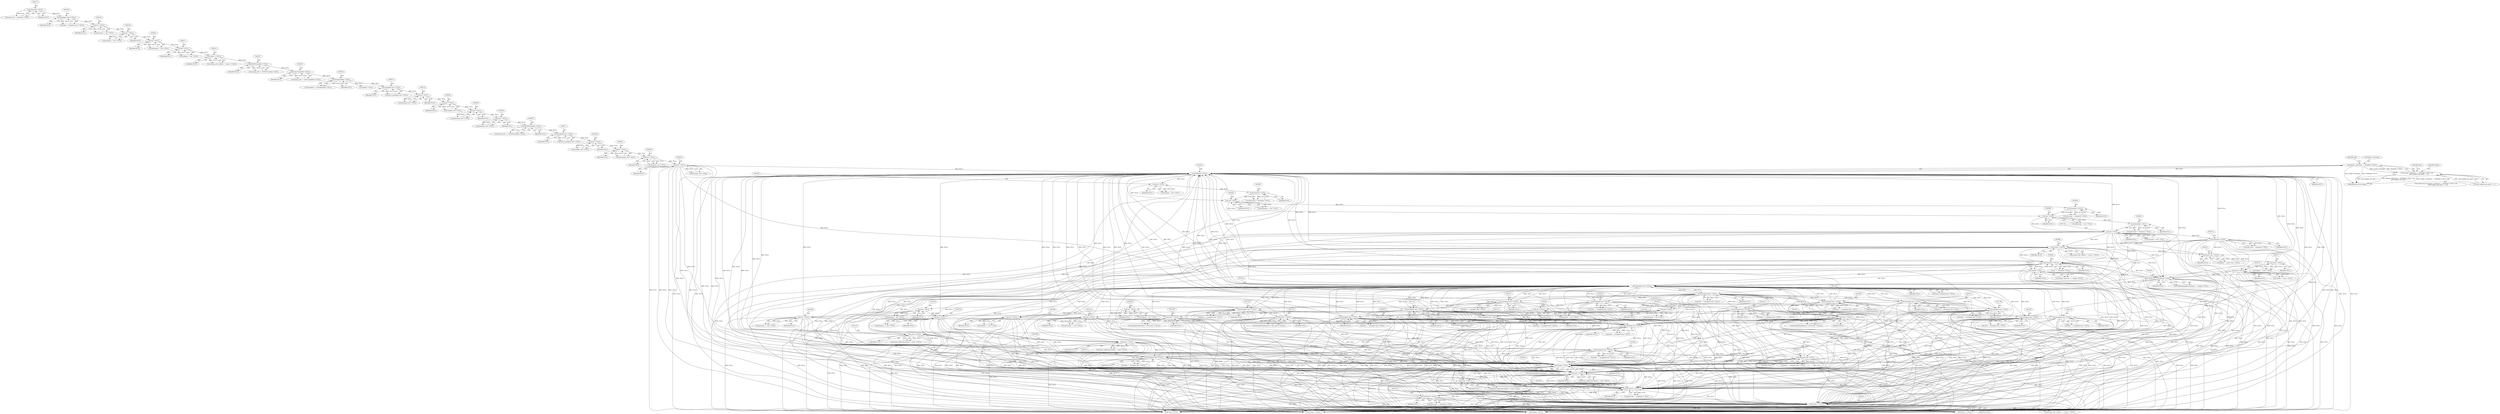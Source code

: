 digraph "0_ImageMagick_6b6bff054d569a77973f2140c0e86366e6168a6c_0@pointer" {
"1003496" [label="(Call,image->colormap == (PixelInfo *) NULL)"];
"1003500" [label="(Call,(PixelInfo *) NULL)"];
"1002329" [label="(Call,(unsigned char *) NULL)"];
"1001203" [label="(Call,(unsigned char *) NULL)"];
"1001102" [label="(Call,(unsigned char *) NULL)"];
"1003753" [label="(Call,(Quantum *) NULL)"];
"1003727" [label="(Call,(int *) NULL)"];
"1003690" [label="(Call,(Quantum *) NULL)"];
"1003664" [label="(Call,(int *) NULL)"];
"1003627" [label="(Call,(Quantum *) NULL)"];
"1003601" [label="(Call,(int *) NULL)"];
"1003538" [label="(Call,(int *) NULL)"];
"1003564" [label="(Call,(Quantum *) NULL)"];
"1001818" [label="(Call,(unsigned char *) NULL)"];
"1001778" [label="(Call,(unsigned char *) NULL)"];
"1002480" [label="(Call,(unsigned char *) NULL)"];
"1002398" [label="(Call,(char *) NULL)"];
"1002369" [label="(Call,(char *) NULL)"];
"1002354" [label="(Call,(unsigned char *) NULL)"];
"1002238" [label="(Call,(int *) NULL)"];
"1002215" [label="(Call,(int *) NULL)"];
"1002196" [label="(Call,(unsigned char *) NULL)"];
"1001946" [label="(Call,(unsigned char *) NULL)"];
"1001809" [label="(Call,(char **) NULL)"];
"1001798" [label="(Call,(unsigned char *) NULL)"];
"1001883" [label="(Call,(int *) NULL)"];
"1001860" [label="(Call,(int *) NULL)"];
"1001839" [label="(Call,(unsigned char *) NULL)"];
"1002113" [label="(Call,(int *) NULL)"];
"1002090" [label="(Call,(int *) NULL)"];
"1002071" [label="(Call,(unsigned char *) NULL)"];
"1001573" [label="(Call,(unsigned char *) NULL)"];
"1001510" [label="(Call,(unsigned char *) NULL)"];
"1001829" [label="(Call,(char **) NULL)"];
"1001769" [label="(Call,(char **) NULL)"];
"1001758" [label="(Call,(unsigned char *) NULL)"];
"1001341" [label="(Call,(unsigned char *) NULL)"];
"1001988" [label="(Call,(int *) NULL)"];
"1001965" [label="(Call,(int *) NULL)"];
"1001789" [label="(Call,(char **) NULL)"];
"1004120" [label="(Call,(Image *) NULL)"];
"1004031" [label="(Call,(Quantum *) NULL)"];
"1003881" [label="(Call,(ssize_t *) NULL)"];
"1004409" [label="(Call,(Image *) NULL)"];
"1004366" [label="(Call,(Image *) NULL)"];
"1004221" [label="(Call,(char *) NULL)"];
"1004174" [label="(Call,(char *) NULL)"];
"1004151" [label="(Call,(const char *) NULL)"];
"1001275" [label="(Call,(unsigned char *) NULL)"];
"1002572" [label="(Call,(unsigned char *) NULL)"];
"1001061" [label="(Call,(char *) NULL)"];
"1001011" [label="(Call,(char *) NULL)"];
"1003217" [label="(Call,(Quantum *) NULL)"];
"1003184" [label="(Call,(Quantum *) NULL)"];
"1003366" [label="(Call,(ssize_t *) NULL)"];
"1000550" [label="(Call,(int *) NULL)"];
"1000545" [label="(Call,(int *) NULL)"];
"1000540" [label="(Call,(int *) NULL)"];
"1000535" [label="(Call,(int *) NULL)"];
"1000516" [label="(Call,(unsigned char *) NULL)"];
"1000406" [label="(Call,(DCMStreamInfo *) NULL)"];
"1000392" [label="(Call,(int *) NULL)"];
"1000387" [label="(Call,(int *) NULL)"];
"1000382" [label="(Call,(int *) NULL)"];
"1000377" [label="(Call,(int *) NULL)"];
"1000372" [label="(Call,(unsigned char *) NULL)"];
"1000318" [label="(Call,(ExceptionInfo *) NULL)"];
"1000291" [label="(Call,(const ImageInfo *) NULL)"];
"1000246" [label="(Call,(DCMStreamInfo *) NULL)"];
"1000230" [label="(Call,(ssize_t *) NULL)"];
"1000216" [label="(Call,(int *) NULL)"];
"1000204" [label="(Call,(int *) NULL)"];
"1000192" [label="(Call,(int *) NULL)"];
"1000180" [label="(Call,(int *) NULL)"];
"1000168" [label="(Call,(unsigned char *) NULL)"];
"1000152" [label="(Call,(Quantum *) NULL)"];
"1003495" [label="(Call,(image->colormap == (PixelInfo *) NULL) &&\n          (info.samples_per_pixel == 1))"];
"1002073" [label="(Identifier,NULL)"];
"1001839" [label="(Call,(unsigned char *) NULL)"];
"1001811" [label="(Identifier,NULL)"];
"1000148" [label="(Call,info.scale != (Quantum *) NULL)"];
"1003603" [label="(Identifier,NULL)"];
"1003566" [label="(Identifier,NULL)"];
"1000316" [label="(Call,exception != (ExceptionInfo *) NULL)"];
"1003219" [label="(Identifier,NULL)"];
"1001510" [label="(Call,(unsigned char *) NULL)"];
"1000387" [label="(Call,(int *) NULL)"];
"1003692" [label="(Identifier,NULL)"];
"1003877" [label="(Call,stream_info->offsets != (ssize_t *) NULL)"];
"1001780" [label="(Identifier,NULL)"];
"1001825" [label="(Call,StringToDouble((char *) data,(char **) NULL))"];
"1001339" [label="(Call,data != (unsigned char *) NULL)"];
"1000320" [label="(Identifier,NULL)"];
"1002217" [label="(Identifier,NULL)"];
"1000542" [label="(Identifier,NULL)"];
"1000293" [label="(Identifier,NULL)"];
"1000218" [label="(Identifier,NULL)"];
"1003536" [label="(Call,redmap != (int *) NULL)"];
"1003686" [label="(Call,info.scale != (Quantum *) NULL)"];
"1000543" [label="(Call,bluemap=(int *) NULL)"];
"1001205" [label="(Identifier,NULL)"];
"1000152" [label="(Call,(Quantum *) NULL)"];
"1001831" [label="(Identifier,NULL)"];
"1002371" [label="(Identifier,NULL)"];
"1001343" [label="(Identifier,NULL)"];
"1000377" [label="(Call,(int *) NULL)"];
"1002572" [label="(Call,(unsigned char *) NULL)"];
"1000535" [label="(Call,(int *) NULL)"];
"1003538" [label="(Call,(int *) NULL)"];
"1000404" [label="(Call,stream_info == (DCMStreamInfo *) NULL)"];
"1000374" [label="(Identifier,NULL)"];
"1002613" [label="(Call,(Image *) NULL)"];
"1002088" [label="(Call,greenmap != (int *) NULL)"];
"1000204" [label="(Call,(int *) NULL)"];
"1002400" [label="(Identifier,NULL)"];
"1003186" [label="(Identifier,NULL)"];
"1004031" [label="(Call,(Quantum *) NULL)"];
"1004029" [label="(Call,q == (Quantum *) NULL)"];
"1000248" [label="(Identifier,NULL)"];
"1004223" [label="(Identifier,NULL)"];
"1000392" [label="(Call,(int *) NULL)"];
"1003184" [label="(Call,(Quantum *) NULL)"];
"1000384" [label="(Identifier,NULL)"];
"1000291" [label="(Call,(const ImageInfo *) NULL)"];
"1000385" [label="(Call,greenmap=(int *) NULL)"];
"1001785" [label="(Call,StringToDouble((char *) data,(char **) NULL))"];
"1002111" [label="(Call,greenmap == (int *) NULL)"];
"1000375" [label="(Call,graymap=(int *) NULL)"];
"1003666" [label="(Identifier,NULL)"];
"1000547" [label="(Identifier,NULL)"];
"1003753" [label="(Call,(Quantum *) NULL)"];
"1001275" [label="(Call,(unsigned char *) NULL)"];
"1004122" [label="(Identifier,NULL)"];
"1002570" [label="(Call,data != (unsigned char *) NULL)"];
"1000154" [label="(Identifier,NULL)"];
"1002369" [label="(Call,(char *) NULL)"];
"1001883" [label="(Call,(int *) NULL)"];
"1002329" [label="(Call,(unsigned char *) NULL)"];
"1001791" [label="(Identifier,NULL)"];
"1003883" [label="(Identifier,NULL)"];
"1000190" [label="(Call,bluemap != (int *) NULL)"];
"1003512" [label="(Identifier,one)"];
"1004172" [label="(Call,option != (char *) NULL)"];
"1002839" [label="(Call,(void *) NULL)"];
"1000550" [label="(Call,(int *) NULL)"];
"1000548" [label="(Call,graymap=(int *) NULL)"];
"1003599" [label="(Call,greenmap != (int *) NULL)"];
"1001881" [label="(Call,graymap == (int *) NULL)"];
"1003812" [label="(Identifier,image)"];
"1003497" [label="(Call,image->colormap)"];
"1001965" [label="(Call,(int *) NULL)"];
"1000182" [label="(Identifier,NULL)"];
"1003662" [label="(Call,bluemap != (int *) NULL)"];
"1000390" [label="(Call,bluemap=(int *) NULL)"];
"1003503" [label="(Call,info.samples_per_pixel == 1)"];
"1001571" [label="(Call,data == (unsigned char *) NULL)"];
"1003496" [label="(Call,image->colormap == (PixelInfo *) NULL)"];
"1003601" [label="(Call,(int *) NULL)"];
"1001862" [label="(Identifier,NULL)"];
"1004174" [label="(Call,(char *) NULL)"];
"1002196" [label="(Call,(unsigned char *) NULL)"];
"1002071" [label="(Call,(unsigned char *) NULL)"];
"1002194" [label="(Call,data == (unsigned char *) NULL)"];
"1004120" [label="(Call,(Image *) NULL)"];
"1001789" [label="(Call,(char **) NULL)"];
"1001756" [label="(Call,data != (unsigned char *) NULL)"];
"1001104" [label="(Identifier,NULL)"];
"1002236" [label="(Call,bluemap == (int *) NULL)"];
"1003690" [label="(Call,(Quantum *) NULL)"];
"1003180" [label="(Call,info.scale != (Quantum *) NULL)"];
"1002747" [label="(Call,(ssize_t *) NULL)"];
"1001798" [label="(Call,(unsigned char *) NULL)"];
"1000382" [label="(Call,(int *) NULL)"];
"1000232" [label="(Identifier,NULL)"];
"1001203" [label="(Call,(unsigned char *) NULL)"];
"1003213" [label="(Call,info.scale == (Quantum *) NULL)"];
"1002392" [label="(Call,dicom_info[i].description != (char *) NULL)"];
"1000370" [label="(Call,data=(unsigned char *) NULL)"];
"1003727" [label="(Call,(int *) NULL)"];
"1002327" [label="(Call,data != (unsigned char *) NULL)"];
"1001575" [label="(Identifier,NULL)"];
"1000194" [label="(Identifier,NULL)"];
"1001805" [label="(Call,StringToDouble((char *) data,\n                  (char **) NULL))"];
"1001776" [label="(Call,data != (unsigned char *) NULL)"];
"1001760" [label="(Identifier,NULL)"];
"1001769" [label="(Call,(char **) NULL)"];
"1004411" [label="(Identifier,NULL)"];
"1001988" [label="(Call,(int *) NULL)"];
"1001055" [label="(Call,dicom_info[i].description != (char *) NULL)"];
"1001341" [label="(Call,(unsigned char *) NULL)"];
"1001809" [label="(Call,(char **) NULL)"];
"1003217" [label="(Call,(Quantum *) NULL)"];
"1001860" [label="(Call,(int *) NULL)"];
"1001512" [label="(Identifier,NULL)"];
"1000379" [label="(Identifier,NULL)"];
"1000168" [label="(Call,(unsigned char *) NULL)"];
"1000372" [label="(Call,(unsigned char *) NULL)"];
"1003629" [label="(Identifier,NULL)"];
"1003495" [label="(Call,(image->colormap == (PixelInfo *) NULL) &&\n          (info.samples_per_pixel == 1))"];
"1002398" [label="(Call,(char *) NULL)"];
"1002478" [label="(Call,data == (unsigned char *) NULL)"];
"1001858" [label="(Call,graymap != (int *) NULL)"];
"1000552" [label="(Identifier,NULL)"];
"1001829" [label="(Call,(char **) NULL)"];
"1004176" [label="(Identifier,NULL)"];
"1000533" [label="(Call,redmap=(int *) NULL)"];
"1002363" [label="(Call,dicom_info[i].description != (char *) NULL)"];
"1004219" [label="(Call,option != (char *) NULL)"];
"1001820" [label="(Identifier,NULL)"];
"1002090" [label="(Call,(int *) NULL)"];
"1002113" [label="(Call,(int *) NULL)"];
"1003729" [label="(Identifier,NULL)"];
"1001885" [label="(Identifier,NULL)"];
"1001765" [label="(Call,StringToDouble((char *) data,(char **) NULL))"];
"1003505" [label="(Identifier,info)"];
"1001102" [label="(Call,(unsigned char *) NULL)"];
"1004153" [label="(Identifier,NULL)"];
"1001990" [label="(Identifier,NULL)"];
"1001013" [label="(Identifier,NULL)"];
"1000518" [label="(Identifier,NULL)"];
"1000226" [label="(Call,stream_info->offsets != (ssize_t *) NULL)"];
"1000389" [label="(Identifier,NULL)"];
"1000206" [label="(Identifier,NULL)"];
"1000192" [label="(Call,(int *) NULL)"];
"1000408" [label="(Identifier,NULL)"];
"1001796" [label="(Call,data != (unsigned char *) NULL)"];
"1001967" [label="(Identifier,NULL)"];
"1001063" [label="(Identifier,NULL)"];
"1004149" [label="(Call,option != (const char *) NULL)"];
"1001944" [label="(Call,data == (unsigned char *) NULL)"];
"1001758" [label="(Call,(unsigned char *) NULL)"];
"1001277" [label="(Identifier,NULL)"];
"1000244" [label="(Call,stream_info != (DCMStreamInfo *) NULL)"];
"1000180" [label="(Call,(int *) NULL)"];
"1003502" [label="(Identifier,NULL)"];
"1003564" [label="(Call,(Quantum *) NULL)"];
"1001011" [label="(Call,(char *) NULL)"];
"1004539" [label="(MethodReturn,static Image *)"];
"1001201" [label="(Call,data == (unsigned char *) NULL)"];
"1004440" [label="(Call,(ssize_t *) NULL)"];
"1004151" [label="(Call,(const char *) NULL)"];
"1001816" [label="(Call,data != (unsigned char *) NULL)"];
"1001818" [label="(Call,(unsigned char *) NULL)"];
"1003368" [label="(Identifier,NULL)"];
"1002238" [label="(Call,(int *) NULL)"];
"1000230" [label="(Call,(ssize_t *) NULL)"];
"1004409" [label="(Call,(Image *) NULL)"];
"1001986" [label="(Call,redmap == (int *) NULL)"];
"1000349" [label="(Call,(Image *) NULL)"];
"1000214" [label="(Call,redmap != (int *) NULL)"];
"1001508" [label="(Call,data == (unsigned char *) NULL)"];
"1003366" [label="(Call,(ssize_t *) NULL)"];
"1004406" [label="(Call,GetNextImageInList(image) == (Image *) NULL)"];
"1001946" [label="(Call,(unsigned char *) NULL)"];
"1001778" [label="(Call,(unsigned char *) NULL)"];
"1003725" [label="(Call,graymap != (int *) NULL)"];
"1003500" [label="(Call,(PixelInfo *) NULL)"];
"1001005" [label="(Call,dicom_info[i].description != (char *) NULL)"];
"1000246" [label="(Call,(DCMStreamInfo *) NULL)"];
"1003494" [label="(ControlStructure,if ((image->colormap == (PixelInfo *) NULL) &&\n          (info.samples_per_pixel == 1)))"];
"1002115" [label="(Identifier,NULL)"];
"1002354" [label="(Call,(unsigned char *) NULL)"];
"1001100" [label="(Call,data=(unsigned char *) NULL)"];
"1000380" [label="(Call,redmap=(int *) NULL)"];
"1000516" [label="(Call,(unsigned char *) NULL)"];
"1000318" [label="(Call,(ExceptionInfo *) NULL)"];
"1002331" [label="(Identifier,NULL)"];
"1003362" [label="(Call,stream_info->offsets == (ssize_t *) NULL)"];
"1000170" [label="(Identifier,NULL)"];
"1000216" [label="(Call,(int *) NULL)"];
"1003664" [label="(Call,(int *) NULL)"];
"1000394" [label="(Identifier,NULL)"];
"1002069" [label="(Call,data == (unsigned char *) NULL)"];
"1004368" [label="(Identifier,NULL)"];
"1001837" [label="(Call,data == (unsigned char *) NULL)"];
"1001948" [label="(Identifier,NULL)"];
"1000538" [label="(Call,greenmap=(int *) NULL)"];
"1001841" [label="(Identifier,NULL)"];
"1002356" [label="(Identifier,NULL)"];
"1000166" [label="(Call,data != (unsigned char *) NULL)"];
"1001963" [label="(Call,redmap != (int *) NULL)"];
"1004221" [label="(Call,(char *) NULL)"];
"1004363" [label="(Call,GetNextImageInList(image) == (Image *) NULL)"];
"1003540" [label="(Identifier,NULL)"];
"1001061" [label="(Call,(char *) NULL)"];
"1000202" [label="(Call,greenmap != (int *) NULL)"];
"1000406" [label="(Call,(DCMStreamInfo *) NULL)"];
"1000537" [label="(Identifier,NULL)"];
"1000178" [label="(Call,graymap != (int *) NULL)"];
"1000545" [label="(Call,(int *) NULL)"];
"1003560" [label="(Call,info.scale != (Quantum *) NULL)"];
"1000514" [label="(Call,data=(unsigned char *) NULL)"];
"1003749" [label="(Call,info.scale != (Quantum *) NULL)"];
"1004116" [label="(Call,image->previous == (Image *) NULL)"];
"1001273" [label="(Call,data != (unsigned char *) NULL)"];
"1002574" [label="(Identifier,NULL)"];
"1000289" [label="(Call,image_info != (const ImageInfo *) NULL)"];
"1002480" [label="(Call,(unsigned char *) NULL)"];
"1002482" [label="(Identifier,NULL)"];
"1001800" [label="(Identifier,NULL)"];
"1002213" [label="(Call,bluemap != (int *) NULL)"];
"1001573" [label="(Call,(unsigned char *) NULL)"];
"1000540" [label="(Call,(int *) NULL)"];
"1003755" [label="(Identifier,NULL)"];
"1003623" [label="(Call,info.scale != (Quantum *) NULL)"];
"1002240" [label="(Identifier,NULL)"];
"1004366" [label="(Call,(Image *) NULL)"];
"1004033" [label="(Identifier,NULL)"];
"1002215" [label="(Call,(int *) NULL)"];
"1002092" [label="(Identifier,NULL)"];
"1002198" [label="(Identifier,NULL)"];
"1002352" [label="(Call,data != (unsigned char *) NULL)"];
"1003627" [label="(Call,(Quantum *) NULL)"];
"1001771" [label="(Identifier,NULL)"];
"1003881" [label="(Call,(ssize_t *) NULL)"];
"1003496" -> "1003495"  [label="AST: "];
"1003496" -> "1003500"  [label="CFG: "];
"1003497" -> "1003496"  [label="AST: "];
"1003500" -> "1003496"  [label="AST: "];
"1003505" -> "1003496"  [label="CFG: "];
"1003495" -> "1003496"  [label="CFG: "];
"1003496" -> "1004539"  [label="DDG: image->colormap"];
"1003496" -> "1004539"  [label="DDG: (PixelInfo *) NULL"];
"1003496" -> "1003495"  [label="DDG: image->colormap"];
"1003496" -> "1003495"  [label="DDG: (PixelInfo *) NULL"];
"1003500" -> "1003496"  [label="DDG: NULL"];
"1003500" -> "1003502"  [label="CFG: "];
"1003501" -> "1003500"  [label="AST: "];
"1003502" -> "1003500"  [label="AST: "];
"1003500" -> "1001011"  [label="DDG: NULL"];
"1003500" -> "1001102"  [label="DDG: NULL"];
"1003500" -> "1002613"  [label="DDG: NULL"];
"1003500" -> "1002747"  [label="DDG: NULL"];
"1003500" -> "1002839"  [label="DDG: NULL"];
"1003500" -> "1003184"  [label="DDG: NULL"];
"1003500" -> "1003366"  [label="DDG: NULL"];
"1002329" -> "1003500"  [label="DDG: NULL"];
"1003753" -> "1003500"  [label="DDG: NULL"];
"1001818" -> "1003500"  [label="DDG: NULL"];
"1001778" -> "1003500"  [label="DDG: NULL"];
"1002480" -> "1003500"  [label="DDG: NULL"];
"1001809" -> "1003500"  [label="DDG: NULL"];
"1001798" -> "1003500"  [label="DDG: NULL"];
"1001883" -> "1003500"  [label="DDG: NULL"];
"1002113" -> "1003500"  [label="DDG: NULL"];
"1004120" -> "1003500"  [label="DDG: NULL"];
"1001573" -> "1003500"  [label="DDG: NULL"];
"1003881" -> "1003500"  [label="DDG: NULL"];
"1004409" -> "1003500"  [label="DDG: NULL"];
"1001203" -> "1003500"  [label="DDG: NULL"];
"1004366" -> "1003500"  [label="DDG: NULL"];
"1001275" -> "1003500"  [label="DDG: NULL"];
"1002071" -> "1003500"  [label="DDG: NULL"];
"1001510" -> "1003500"  [label="DDG: NULL"];
"1001839" -> "1003500"  [label="DDG: NULL"];
"1002398" -> "1003500"  [label="DDG: NULL"];
"1001829" -> "1003500"  [label="DDG: NULL"];
"1001769" -> "1003500"  [label="DDG: NULL"];
"1001758" -> "1003500"  [label="DDG: NULL"];
"1002572" -> "1003500"  [label="DDG: NULL"];
"1002238" -> "1003500"  [label="DDG: NULL"];
"1004221" -> "1003500"  [label="DDG: NULL"];
"1001102" -> "1003500"  [label="DDG: NULL"];
"1001341" -> "1003500"  [label="DDG: NULL"];
"1001988" -> "1003500"  [label="DDG: NULL"];
"1001946" -> "1003500"  [label="DDG: NULL"];
"1001061" -> "1003500"  [label="DDG: NULL"];
"1004031" -> "1003500"  [label="DDG: NULL"];
"1001011" -> "1003500"  [label="DDG: NULL"];
"1001789" -> "1003500"  [label="DDG: NULL"];
"1002196" -> "1003500"  [label="DDG: NULL"];
"1003217" -> "1003500"  [label="DDG: NULL"];
"1002369" -> "1003500"  [label="DDG: NULL"];
"1003366" -> "1003500"  [label="DDG: NULL"];
"1003727" -> "1003500"  [label="DDG: NULL"];
"1000550" -> "1003500"  [label="DDG: NULL"];
"1003500" -> "1003538"  [label="DDG: NULL"];
"1003500" -> "1003881"  [label="DDG: NULL"];
"1003500" -> "1004031"  [label="DDG: NULL"];
"1003500" -> "1004151"  [label="DDG: NULL"];
"1003500" -> "1004366"  [label="DDG: NULL"];
"1003500" -> "1004409"  [label="DDG: NULL"];
"1003500" -> "1004440"  [label="DDG: NULL"];
"1002329" -> "1002327"  [label="AST: "];
"1002329" -> "1002331"  [label="CFG: "];
"1002330" -> "1002329"  [label="AST: "];
"1002331" -> "1002329"  [label="AST: "];
"1002327" -> "1002329"  [label="CFG: "];
"1002329" -> "1001011"  [label="DDG: NULL"];
"1002329" -> "1001102"  [label="DDG: NULL"];
"1002329" -> "1002327"  [label="DDG: NULL"];
"1001203" -> "1002329"  [label="DDG: NULL"];
"1001102" -> "1002329"  [label="DDG: NULL"];
"1002329" -> "1002354"  [label="DDG: NULL"];
"1002329" -> "1002613"  [label="DDG: NULL"];
"1002329" -> "1002747"  [label="DDG: NULL"];
"1002329" -> "1002839"  [label="DDG: NULL"];
"1002329" -> "1003184"  [label="DDG: NULL"];
"1002329" -> "1003366"  [label="DDG: NULL"];
"1002329" -> "1004409"  [label="DDG: NULL"];
"1002329" -> "1004440"  [label="DDG: NULL"];
"1001203" -> "1001201"  [label="AST: "];
"1001203" -> "1001205"  [label="CFG: "];
"1001204" -> "1001203"  [label="AST: "];
"1001205" -> "1001203"  [label="AST: "];
"1001201" -> "1001203"  [label="CFG: "];
"1001203" -> "1001011"  [label="DDG: NULL"];
"1001203" -> "1001102"  [label="DDG: NULL"];
"1001203" -> "1001201"  [label="DDG: NULL"];
"1001102" -> "1001203"  [label="DDG: NULL"];
"1001203" -> "1001275"  [label="DDG: NULL"];
"1001203" -> "1001341"  [label="DDG: NULL"];
"1001203" -> "1001510"  [label="DDG: NULL"];
"1001203" -> "1001573"  [label="DDG: NULL"];
"1001203" -> "1001758"  [label="DDG: NULL"];
"1001203" -> "1001778"  [label="DDG: NULL"];
"1001203" -> "1001798"  [label="DDG: NULL"];
"1001203" -> "1001818"  [label="DDG: NULL"];
"1001203" -> "1001839"  [label="DDG: NULL"];
"1001203" -> "1001946"  [label="DDG: NULL"];
"1001203" -> "1002071"  [label="DDG: NULL"];
"1001203" -> "1002196"  [label="DDG: NULL"];
"1001203" -> "1002354"  [label="DDG: NULL"];
"1001203" -> "1002613"  [label="DDG: NULL"];
"1001203" -> "1002747"  [label="DDG: NULL"];
"1001203" -> "1002839"  [label="DDG: NULL"];
"1001203" -> "1003184"  [label="DDG: NULL"];
"1001203" -> "1003366"  [label="DDG: NULL"];
"1001203" -> "1004409"  [label="DDG: NULL"];
"1001203" -> "1004440"  [label="DDG: NULL"];
"1001102" -> "1001100"  [label="AST: "];
"1001102" -> "1001104"  [label="CFG: "];
"1001103" -> "1001102"  [label="AST: "];
"1001104" -> "1001102"  [label="AST: "];
"1001100" -> "1001102"  [label="CFG: "];
"1001102" -> "1001011"  [label="DDG: NULL"];
"1001102" -> "1001100"  [label="DDG: NULL"];
"1003753" -> "1001102"  [label="DDG: NULL"];
"1001818" -> "1001102"  [label="DDG: NULL"];
"1001778" -> "1001102"  [label="DDG: NULL"];
"1002480" -> "1001102"  [label="DDG: NULL"];
"1001809" -> "1001102"  [label="DDG: NULL"];
"1001798" -> "1001102"  [label="DDG: NULL"];
"1001883" -> "1001102"  [label="DDG: NULL"];
"1002113" -> "1001102"  [label="DDG: NULL"];
"1004120" -> "1001102"  [label="DDG: NULL"];
"1001573" -> "1001102"  [label="DDG: NULL"];
"1003881" -> "1001102"  [label="DDG: NULL"];
"1004409" -> "1001102"  [label="DDG: NULL"];
"1004366" -> "1001102"  [label="DDG: NULL"];
"1001275" -> "1001102"  [label="DDG: NULL"];
"1002071" -> "1001102"  [label="DDG: NULL"];
"1001510" -> "1001102"  [label="DDG: NULL"];
"1001839" -> "1001102"  [label="DDG: NULL"];
"1002398" -> "1001102"  [label="DDG: NULL"];
"1001829" -> "1001102"  [label="DDG: NULL"];
"1001769" -> "1001102"  [label="DDG: NULL"];
"1001758" -> "1001102"  [label="DDG: NULL"];
"1002572" -> "1001102"  [label="DDG: NULL"];
"1002238" -> "1001102"  [label="DDG: NULL"];
"1004221" -> "1001102"  [label="DDG: NULL"];
"1001341" -> "1001102"  [label="DDG: NULL"];
"1001988" -> "1001102"  [label="DDG: NULL"];
"1001946" -> "1001102"  [label="DDG: NULL"];
"1001061" -> "1001102"  [label="DDG: NULL"];
"1004031" -> "1001102"  [label="DDG: NULL"];
"1001011" -> "1001102"  [label="DDG: NULL"];
"1001789" -> "1001102"  [label="DDG: NULL"];
"1002196" -> "1001102"  [label="DDG: NULL"];
"1003217" -> "1001102"  [label="DDG: NULL"];
"1002369" -> "1001102"  [label="DDG: NULL"];
"1003366" -> "1001102"  [label="DDG: NULL"];
"1003727" -> "1001102"  [label="DDG: NULL"];
"1000550" -> "1001102"  [label="DDG: NULL"];
"1001102" -> "1001275"  [label="DDG: NULL"];
"1001102" -> "1001341"  [label="DDG: NULL"];
"1001102" -> "1001510"  [label="DDG: NULL"];
"1001102" -> "1001573"  [label="DDG: NULL"];
"1001102" -> "1001758"  [label="DDG: NULL"];
"1001102" -> "1001778"  [label="DDG: NULL"];
"1001102" -> "1001798"  [label="DDG: NULL"];
"1001102" -> "1001818"  [label="DDG: NULL"];
"1001102" -> "1001839"  [label="DDG: NULL"];
"1001102" -> "1001946"  [label="DDG: NULL"];
"1001102" -> "1002071"  [label="DDG: NULL"];
"1001102" -> "1002196"  [label="DDG: NULL"];
"1001102" -> "1002354"  [label="DDG: NULL"];
"1001102" -> "1002613"  [label="DDG: NULL"];
"1001102" -> "1002747"  [label="DDG: NULL"];
"1001102" -> "1002839"  [label="DDG: NULL"];
"1001102" -> "1003184"  [label="DDG: NULL"];
"1001102" -> "1003366"  [label="DDG: NULL"];
"1001102" -> "1004409"  [label="DDG: NULL"];
"1001102" -> "1004440"  [label="DDG: NULL"];
"1003753" -> "1003749"  [label="AST: "];
"1003753" -> "1003755"  [label="CFG: "];
"1003754" -> "1003753"  [label="AST: "];
"1003755" -> "1003753"  [label="AST: "];
"1003749" -> "1003753"  [label="CFG: "];
"1003753" -> "1001011"  [label="DDG: NULL"];
"1003753" -> "1002613"  [label="DDG: NULL"];
"1003753" -> "1002747"  [label="DDG: NULL"];
"1003753" -> "1002839"  [label="DDG: NULL"];
"1003753" -> "1003184"  [label="DDG: NULL"];
"1003753" -> "1003366"  [label="DDG: NULL"];
"1003753" -> "1003749"  [label="DDG: NULL"];
"1003727" -> "1003753"  [label="DDG: NULL"];
"1003753" -> "1003881"  [label="DDG: NULL"];
"1003753" -> "1004031"  [label="DDG: NULL"];
"1003753" -> "1004151"  [label="DDG: NULL"];
"1003753" -> "1004366"  [label="DDG: NULL"];
"1003753" -> "1004409"  [label="DDG: NULL"];
"1003753" -> "1004440"  [label="DDG: NULL"];
"1003727" -> "1003725"  [label="AST: "];
"1003727" -> "1003729"  [label="CFG: "];
"1003728" -> "1003727"  [label="AST: "];
"1003729" -> "1003727"  [label="AST: "];
"1003725" -> "1003727"  [label="CFG: "];
"1003727" -> "1001011"  [label="DDG: NULL"];
"1003727" -> "1002613"  [label="DDG: NULL"];
"1003727" -> "1002747"  [label="DDG: NULL"];
"1003727" -> "1002839"  [label="DDG: NULL"];
"1003727" -> "1003184"  [label="DDG: NULL"];
"1003727" -> "1003366"  [label="DDG: NULL"];
"1003727" -> "1003725"  [label="DDG: NULL"];
"1003690" -> "1003727"  [label="DDG: NULL"];
"1003664" -> "1003727"  [label="DDG: NULL"];
"1003727" -> "1003881"  [label="DDG: NULL"];
"1003727" -> "1004031"  [label="DDG: NULL"];
"1003727" -> "1004151"  [label="DDG: NULL"];
"1003727" -> "1004366"  [label="DDG: NULL"];
"1003727" -> "1004409"  [label="DDG: NULL"];
"1003727" -> "1004440"  [label="DDG: NULL"];
"1003690" -> "1003686"  [label="AST: "];
"1003690" -> "1003692"  [label="CFG: "];
"1003691" -> "1003690"  [label="AST: "];
"1003692" -> "1003690"  [label="AST: "];
"1003686" -> "1003690"  [label="CFG: "];
"1003690" -> "1003686"  [label="DDG: NULL"];
"1003664" -> "1003690"  [label="DDG: NULL"];
"1003664" -> "1003662"  [label="AST: "];
"1003664" -> "1003666"  [label="CFG: "];
"1003665" -> "1003664"  [label="AST: "];
"1003666" -> "1003664"  [label="AST: "];
"1003662" -> "1003664"  [label="CFG: "];
"1003664" -> "1003662"  [label="DDG: NULL"];
"1003627" -> "1003664"  [label="DDG: NULL"];
"1003601" -> "1003664"  [label="DDG: NULL"];
"1003627" -> "1003623"  [label="AST: "];
"1003627" -> "1003629"  [label="CFG: "];
"1003628" -> "1003627"  [label="AST: "];
"1003629" -> "1003627"  [label="AST: "];
"1003623" -> "1003627"  [label="CFG: "];
"1003627" -> "1003623"  [label="DDG: NULL"];
"1003601" -> "1003627"  [label="DDG: NULL"];
"1003601" -> "1003599"  [label="AST: "];
"1003601" -> "1003603"  [label="CFG: "];
"1003602" -> "1003601"  [label="AST: "];
"1003603" -> "1003601"  [label="AST: "];
"1003599" -> "1003601"  [label="CFG: "];
"1003601" -> "1003599"  [label="DDG: NULL"];
"1003538" -> "1003601"  [label="DDG: NULL"];
"1003564" -> "1003601"  [label="DDG: NULL"];
"1003538" -> "1003536"  [label="AST: "];
"1003538" -> "1003540"  [label="CFG: "];
"1003539" -> "1003538"  [label="AST: "];
"1003540" -> "1003538"  [label="AST: "];
"1003536" -> "1003538"  [label="CFG: "];
"1003538" -> "1003536"  [label="DDG: NULL"];
"1003538" -> "1003564"  [label="DDG: NULL"];
"1003564" -> "1003560"  [label="AST: "];
"1003564" -> "1003566"  [label="CFG: "];
"1003565" -> "1003564"  [label="AST: "];
"1003566" -> "1003564"  [label="AST: "];
"1003560" -> "1003564"  [label="CFG: "];
"1003564" -> "1003560"  [label="DDG: NULL"];
"1001818" -> "1001816"  [label="AST: "];
"1001818" -> "1001820"  [label="CFG: "];
"1001819" -> "1001818"  [label="AST: "];
"1001820" -> "1001818"  [label="AST: "];
"1001816" -> "1001818"  [label="CFG: "];
"1001818" -> "1001011"  [label="DDG: NULL"];
"1001818" -> "1001816"  [label="DDG: NULL"];
"1001818" -> "1001829"  [label="DDG: NULL"];
"1001818" -> "1002354"  [label="DDG: NULL"];
"1001818" -> "1002613"  [label="DDG: NULL"];
"1001818" -> "1002747"  [label="DDG: NULL"];
"1001818" -> "1002839"  [label="DDG: NULL"];
"1001818" -> "1003184"  [label="DDG: NULL"];
"1001818" -> "1003366"  [label="DDG: NULL"];
"1001818" -> "1004409"  [label="DDG: NULL"];
"1001818" -> "1004440"  [label="DDG: NULL"];
"1001778" -> "1001776"  [label="AST: "];
"1001778" -> "1001780"  [label="CFG: "];
"1001779" -> "1001778"  [label="AST: "];
"1001780" -> "1001778"  [label="AST: "];
"1001776" -> "1001778"  [label="CFG: "];
"1001778" -> "1001011"  [label="DDG: NULL"];
"1001778" -> "1001776"  [label="DDG: NULL"];
"1001778" -> "1001789"  [label="DDG: NULL"];
"1001778" -> "1002354"  [label="DDG: NULL"];
"1001778" -> "1002613"  [label="DDG: NULL"];
"1001778" -> "1002747"  [label="DDG: NULL"];
"1001778" -> "1002839"  [label="DDG: NULL"];
"1001778" -> "1003184"  [label="DDG: NULL"];
"1001778" -> "1003366"  [label="DDG: NULL"];
"1001778" -> "1004409"  [label="DDG: NULL"];
"1001778" -> "1004440"  [label="DDG: NULL"];
"1002480" -> "1002478"  [label="AST: "];
"1002480" -> "1002482"  [label="CFG: "];
"1002481" -> "1002480"  [label="AST: "];
"1002482" -> "1002480"  [label="AST: "];
"1002478" -> "1002480"  [label="CFG: "];
"1002480" -> "1001011"  [label="DDG: NULL"];
"1002480" -> "1002478"  [label="DDG: NULL"];
"1002398" -> "1002480"  [label="DDG: NULL"];
"1002354" -> "1002480"  [label="DDG: NULL"];
"1002480" -> "1002572"  [label="DDG: NULL"];
"1002480" -> "1002613"  [label="DDG: NULL"];
"1002480" -> "1002747"  [label="DDG: NULL"];
"1002480" -> "1002839"  [label="DDG: NULL"];
"1002480" -> "1003184"  [label="DDG: NULL"];
"1002480" -> "1003366"  [label="DDG: NULL"];
"1002480" -> "1004409"  [label="DDG: NULL"];
"1002480" -> "1004440"  [label="DDG: NULL"];
"1002398" -> "1002392"  [label="AST: "];
"1002398" -> "1002400"  [label="CFG: "];
"1002399" -> "1002398"  [label="AST: "];
"1002400" -> "1002398"  [label="AST: "];
"1002392" -> "1002398"  [label="CFG: "];
"1002398" -> "1001011"  [label="DDG: NULL"];
"1002398" -> "1002392"  [label="DDG: NULL"];
"1002369" -> "1002398"  [label="DDG: NULL"];
"1002398" -> "1002572"  [label="DDG: NULL"];
"1002398" -> "1002613"  [label="DDG: NULL"];
"1002398" -> "1002747"  [label="DDG: NULL"];
"1002398" -> "1002839"  [label="DDG: NULL"];
"1002398" -> "1003184"  [label="DDG: NULL"];
"1002398" -> "1003366"  [label="DDG: NULL"];
"1002398" -> "1004409"  [label="DDG: NULL"];
"1002398" -> "1004440"  [label="DDG: NULL"];
"1002369" -> "1002363"  [label="AST: "];
"1002369" -> "1002371"  [label="CFG: "];
"1002370" -> "1002369"  [label="AST: "];
"1002371" -> "1002369"  [label="AST: "];
"1002363" -> "1002369"  [label="CFG: "];
"1002369" -> "1001011"  [label="DDG: NULL"];
"1002369" -> "1002363"  [label="DDG: NULL"];
"1002354" -> "1002369"  [label="DDG: NULL"];
"1002369" -> "1002613"  [label="DDG: NULL"];
"1002369" -> "1002747"  [label="DDG: NULL"];
"1002369" -> "1002839"  [label="DDG: NULL"];
"1002369" -> "1003184"  [label="DDG: NULL"];
"1002369" -> "1003366"  [label="DDG: NULL"];
"1002369" -> "1004409"  [label="DDG: NULL"];
"1002369" -> "1004440"  [label="DDG: NULL"];
"1002354" -> "1002352"  [label="AST: "];
"1002354" -> "1002356"  [label="CFG: "];
"1002355" -> "1002354"  [label="AST: "];
"1002356" -> "1002354"  [label="AST: "];
"1002352" -> "1002354"  [label="CFG: "];
"1002354" -> "1002352"  [label="DDG: NULL"];
"1002238" -> "1002354"  [label="DDG: NULL"];
"1001946" -> "1002354"  [label="DDG: NULL"];
"1001809" -> "1002354"  [label="DDG: NULL"];
"1001798" -> "1002354"  [label="DDG: NULL"];
"1001883" -> "1002354"  [label="DDG: NULL"];
"1002113" -> "1002354"  [label="DDG: NULL"];
"1001573" -> "1002354"  [label="DDG: NULL"];
"1002071" -> "1002354"  [label="DDG: NULL"];
"1001510" -> "1002354"  [label="DDG: NULL"];
"1001839" -> "1002354"  [label="DDG: NULL"];
"1001829" -> "1002354"  [label="DDG: NULL"];
"1001769" -> "1002354"  [label="DDG: NULL"];
"1001758" -> "1002354"  [label="DDG: NULL"];
"1001341" -> "1002354"  [label="DDG: NULL"];
"1001988" -> "1002354"  [label="DDG: NULL"];
"1001789" -> "1002354"  [label="DDG: NULL"];
"1002196" -> "1002354"  [label="DDG: NULL"];
"1002354" -> "1002572"  [label="DDG: NULL"];
"1002238" -> "1002236"  [label="AST: "];
"1002238" -> "1002240"  [label="CFG: "];
"1002239" -> "1002238"  [label="AST: "];
"1002240" -> "1002238"  [label="AST: "];
"1002236" -> "1002238"  [label="CFG: "];
"1002238" -> "1001011"  [label="DDG: NULL"];
"1002238" -> "1002236"  [label="DDG: NULL"];
"1002215" -> "1002238"  [label="DDG: NULL"];
"1002238" -> "1002613"  [label="DDG: NULL"];
"1002238" -> "1002747"  [label="DDG: NULL"];
"1002238" -> "1002839"  [label="DDG: NULL"];
"1002238" -> "1003184"  [label="DDG: NULL"];
"1002238" -> "1003366"  [label="DDG: NULL"];
"1002238" -> "1004409"  [label="DDG: NULL"];
"1002238" -> "1004440"  [label="DDG: NULL"];
"1002215" -> "1002213"  [label="AST: "];
"1002215" -> "1002217"  [label="CFG: "];
"1002216" -> "1002215"  [label="AST: "];
"1002217" -> "1002215"  [label="AST: "];
"1002213" -> "1002215"  [label="CFG: "];
"1002215" -> "1002213"  [label="DDG: NULL"];
"1002196" -> "1002215"  [label="DDG: NULL"];
"1002196" -> "1002194"  [label="AST: "];
"1002196" -> "1002198"  [label="CFG: "];
"1002197" -> "1002196"  [label="AST: "];
"1002198" -> "1002196"  [label="AST: "];
"1002194" -> "1002196"  [label="CFG: "];
"1002196" -> "1001011"  [label="DDG: NULL"];
"1002196" -> "1002194"  [label="DDG: NULL"];
"1002196" -> "1002613"  [label="DDG: NULL"];
"1002196" -> "1002747"  [label="DDG: NULL"];
"1002196" -> "1002839"  [label="DDG: NULL"];
"1002196" -> "1003184"  [label="DDG: NULL"];
"1002196" -> "1003366"  [label="DDG: NULL"];
"1002196" -> "1004409"  [label="DDG: NULL"];
"1002196" -> "1004440"  [label="DDG: NULL"];
"1001946" -> "1001944"  [label="AST: "];
"1001946" -> "1001948"  [label="CFG: "];
"1001947" -> "1001946"  [label="AST: "];
"1001948" -> "1001946"  [label="AST: "];
"1001944" -> "1001946"  [label="CFG: "];
"1001946" -> "1001011"  [label="DDG: NULL"];
"1001946" -> "1001944"  [label="DDG: NULL"];
"1001946" -> "1001965"  [label="DDG: NULL"];
"1001946" -> "1002613"  [label="DDG: NULL"];
"1001946" -> "1002747"  [label="DDG: NULL"];
"1001946" -> "1002839"  [label="DDG: NULL"];
"1001946" -> "1003184"  [label="DDG: NULL"];
"1001946" -> "1003366"  [label="DDG: NULL"];
"1001946" -> "1004409"  [label="DDG: NULL"];
"1001946" -> "1004440"  [label="DDG: NULL"];
"1001809" -> "1001805"  [label="AST: "];
"1001809" -> "1001811"  [label="CFG: "];
"1001810" -> "1001809"  [label="AST: "];
"1001811" -> "1001809"  [label="AST: "];
"1001805" -> "1001809"  [label="CFG: "];
"1001809" -> "1001011"  [label="DDG: NULL"];
"1001809" -> "1001805"  [label="DDG: NULL"];
"1001798" -> "1001809"  [label="DDG: NULL"];
"1001809" -> "1002613"  [label="DDG: NULL"];
"1001809" -> "1002747"  [label="DDG: NULL"];
"1001809" -> "1002839"  [label="DDG: NULL"];
"1001809" -> "1003184"  [label="DDG: NULL"];
"1001809" -> "1003366"  [label="DDG: NULL"];
"1001809" -> "1004409"  [label="DDG: NULL"];
"1001809" -> "1004440"  [label="DDG: NULL"];
"1001798" -> "1001796"  [label="AST: "];
"1001798" -> "1001800"  [label="CFG: "];
"1001799" -> "1001798"  [label="AST: "];
"1001800" -> "1001798"  [label="AST: "];
"1001796" -> "1001798"  [label="CFG: "];
"1001798" -> "1001011"  [label="DDG: NULL"];
"1001798" -> "1001796"  [label="DDG: NULL"];
"1001798" -> "1002613"  [label="DDG: NULL"];
"1001798" -> "1002747"  [label="DDG: NULL"];
"1001798" -> "1002839"  [label="DDG: NULL"];
"1001798" -> "1003184"  [label="DDG: NULL"];
"1001798" -> "1003366"  [label="DDG: NULL"];
"1001798" -> "1004409"  [label="DDG: NULL"];
"1001798" -> "1004440"  [label="DDG: NULL"];
"1001883" -> "1001881"  [label="AST: "];
"1001883" -> "1001885"  [label="CFG: "];
"1001884" -> "1001883"  [label="AST: "];
"1001885" -> "1001883"  [label="AST: "];
"1001881" -> "1001883"  [label="CFG: "];
"1001883" -> "1001011"  [label="DDG: NULL"];
"1001883" -> "1001881"  [label="DDG: NULL"];
"1001860" -> "1001883"  [label="DDG: NULL"];
"1001883" -> "1002613"  [label="DDG: NULL"];
"1001883" -> "1002747"  [label="DDG: NULL"];
"1001883" -> "1002839"  [label="DDG: NULL"];
"1001883" -> "1003184"  [label="DDG: NULL"];
"1001883" -> "1003366"  [label="DDG: NULL"];
"1001883" -> "1004409"  [label="DDG: NULL"];
"1001883" -> "1004440"  [label="DDG: NULL"];
"1001860" -> "1001858"  [label="AST: "];
"1001860" -> "1001862"  [label="CFG: "];
"1001861" -> "1001860"  [label="AST: "];
"1001862" -> "1001860"  [label="AST: "];
"1001858" -> "1001860"  [label="CFG: "];
"1001860" -> "1001858"  [label="DDG: NULL"];
"1001839" -> "1001860"  [label="DDG: NULL"];
"1001839" -> "1001837"  [label="AST: "];
"1001839" -> "1001841"  [label="CFG: "];
"1001840" -> "1001839"  [label="AST: "];
"1001841" -> "1001839"  [label="AST: "];
"1001837" -> "1001839"  [label="CFG: "];
"1001839" -> "1001011"  [label="DDG: NULL"];
"1001839" -> "1001837"  [label="DDG: NULL"];
"1001839" -> "1002613"  [label="DDG: NULL"];
"1001839" -> "1002747"  [label="DDG: NULL"];
"1001839" -> "1002839"  [label="DDG: NULL"];
"1001839" -> "1003184"  [label="DDG: NULL"];
"1001839" -> "1003366"  [label="DDG: NULL"];
"1001839" -> "1004409"  [label="DDG: NULL"];
"1001839" -> "1004440"  [label="DDG: NULL"];
"1002113" -> "1002111"  [label="AST: "];
"1002113" -> "1002115"  [label="CFG: "];
"1002114" -> "1002113"  [label="AST: "];
"1002115" -> "1002113"  [label="AST: "];
"1002111" -> "1002113"  [label="CFG: "];
"1002113" -> "1001011"  [label="DDG: NULL"];
"1002113" -> "1002111"  [label="DDG: NULL"];
"1002090" -> "1002113"  [label="DDG: NULL"];
"1002113" -> "1002613"  [label="DDG: NULL"];
"1002113" -> "1002747"  [label="DDG: NULL"];
"1002113" -> "1002839"  [label="DDG: NULL"];
"1002113" -> "1003184"  [label="DDG: NULL"];
"1002113" -> "1003366"  [label="DDG: NULL"];
"1002113" -> "1004409"  [label="DDG: NULL"];
"1002113" -> "1004440"  [label="DDG: NULL"];
"1002090" -> "1002088"  [label="AST: "];
"1002090" -> "1002092"  [label="CFG: "];
"1002091" -> "1002090"  [label="AST: "];
"1002092" -> "1002090"  [label="AST: "];
"1002088" -> "1002090"  [label="CFG: "];
"1002090" -> "1002088"  [label="DDG: NULL"];
"1002071" -> "1002090"  [label="DDG: NULL"];
"1002071" -> "1002069"  [label="AST: "];
"1002071" -> "1002073"  [label="CFG: "];
"1002072" -> "1002071"  [label="AST: "];
"1002073" -> "1002071"  [label="AST: "];
"1002069" -> "1002071"  [label="CFG: "];
"1002071" -> "1001011"  [label="DDG: NULL"];
"1002071" -> "1002069"  [label="DDG: NULL"];
"1002071" -> "1002613"  [label="DDG: NULL"];
"1002071" -> "1002747"  [label="DDG: NULL"];
"1002071" -> "1002839"  [label="DDG: NULL"];
"1002071" -> "1003184"  [label="DDG: NULL"];
"1002071" -> "1003366"  [label="DDG: NULL"];
"1002071" -> "1004409"  [label="DDG: NULL"];
"1002071" -> "1004440"  [label="DDG: NULL"];
"1001573" -> "1001571"  [label="AST: "];
"1001573" -> "1001575"  [label="CFG: "];
"1001574" -> "1001573"  [label="AST: "];
"1001575" -> "1001573"  [label="AST: "];
"1001571" -> "1001573"  [label="CFG: "];
"1001573" -> "1001011"  [label="DDG: NULL"];
"1001573" -> "1001571"  [label="DDG: NULL"];
"1001573" -> "1002613"  [label="DDG: NULL"];
"1001573" -> "1002747"  [label="DDG: NULL"];
"1001573" -> "1002839"  [label="DDG: NULL"];
"1001573" -> "1003184"  [label="DDG: NULL"];
"1001573" -> "1003366"  [label="DDG: NULL"];
"1001573" -> "1004409"  [label="DDG: NULL"];
"1001573" -> "1004440"  [label="DDG: NULL"];
"1001510" -> "1001508"  [label="AST: "];
"1001510" -> "1001512"  [label="CFG: "];
"1001511" -> "1001510"  [label="AST: "];
"1001512" -> "1001510"  [label="AST: "];
"1001508" -> "1001510"  [label="CFG: "];
"1001510" -> "1001011"  [label="DDG: NULL"];
"1001510" -> "1001508"  [label="DDG: NULL"];
"1001510" -> "1002613"  [label="DDG: NULL"];
"1001510" -> "1002747"  [label="DDG: NULL"];
"1001510" -> "1002839"  [label="DDG: NULL"];
"1001510" -> "1003184"  [label="DDG: NULL"];
"1001510" -> "1003366"  [label="DDG: NULL"];
"1001510" -> "1004409"  [label="DDG: NULL"];
"1001510" -> "1004440"  [label="DDG: NULL"];
"1001829" -> "1001825"  [label="AST: "];
"1001829" -> "1001831"  [label="CFG: "];
"1001830" -> "1001829"  [label="AST: "];
"1001831" -> "1001829"  [label="AST: "];
"1001825" -> "1001829"  [label="CFG: "];
"1001829" -> "1001011"  [label="DDG: NULL"];
"1001829" -> "1001825"  [label="DDG: NULL"];
"1001829" -> "1002613"  [label="DDG: NULL"];
"1001829" -> "1002747"  [label="DDG: NULL"];
"1001829" -> "1002839"  [label="DDG: NULL"];
"1001829" -> "1003184"  [label="DDG: NULL"];
"1001829" -> "1003366"  [label="DDG: NULL"];
"1001829" -> "1004409"  [label="DDG: NULL"];
"1001829" -> "1004440"  [label="DDG: NULL"];
"1001769" -> "1001765"  [label="AST: "];
"1001769" -> "1001771"  [label="CFG: "];
"1001770" -> "1001769"  [label="AST: "];
"1001771" -> "1001769"  [label="AST: "];
"1001765" -> "1001769"  [label="CFG: "];
"1001769" -> "1001011"  [label="DDG: NULL"];
"1001769" -> "1001765"  [label="DDG: NULL"];
"1001758" -> "1001769"  [label="DDG: NULL"];
"1001769" -> "1002613"  [label="DDG: NULL"];
"1001769" -> "1002747"  [label="DDG: NULL"];
"1001769" -> "1002839"  [label="DDG: NULL"];
"1001769" -> "1003184"  [label="DDG: NULL"];
"1001769" -> "1003366"  [label="DDG: NULL"];
"1001769" -> "1004409"  [label="DDG: NULL"];
"1001769" -> "1004440"  [label="DDG: NULL"];
"1001758" -> "1001756"  [label="AST: "];
"1001758" -> "1001760"  [label="CFG: "];
"1001759" -> "1001758"  [label="AST: "];
"1001760" -> "1001758"  [label="AST: "];
"1001756" -> "1001758"  [label="CFG: "];
"1001758" -> "1001011"  [label="DDG: NULL"];
"1001758" -> "1001756"  [label="DDG: NULL"];
"1001758" -> "1002613"  [label="DDG: NULL"];
"1001758" -> "1002747"  [label="DDG: NULL"];
"1001758" -> "1002839"  [label="DDG: NULL"];
"1001758" -> "1003184"  [label="DDG: NULL"];
"1001758" -> "1003366"  [label="DDG: NULL"];
"1001758" -> "1004409"  [label="DDG: NULL"];
"1001758" -> "1004440"  [label="DDG: NULL"];
"1001341" -> "1001339"  [label="AST: "];
"1001341" -> "1001343"  [label="CFG: "];
"1001342" -> "1001341"  [label="AST: "];
"1001343" -> "1001341"  [label="AST: "];
"1001339" -> "1001341"  [label="CFG: "];
"1001341" -> "1001011"  [label="DDG: NULL"];
"1001341" -> "1001339"  [label="DDG: NULL"];
"1001341" -> "1002613"  [label="DDG: NULL"];
"1001341" -> "1002747"  [label="DDG: NULL"];
"1001341" -> "1002839"  [label="DDG: NULL"];
"1001341" -> "1003184"  [label="DDG: NULL"];
"1001341" -> "1003366"  [label="DDG: NULL"];
"1001341" -> "1004409"  [label="DDG: NULL"];
"1001341" -> "1004440"  [label="DDG: NULL"];
"1001988" -> "1001986"  [label="AST: "];
"1001988" -> "1001990"  [label="CFG: "];
"1001989" -> "1001988"  [label="AST: "];
"1001990" -> "1001988"  [label="AST: "];
"1001986" -> "1001988"  [label="CFG: "];
"1001988" -> "1001011"  [label="DDG: NULL"];
"1001988" -> "1001986"  [label="DDG: NULL"];
"1001965" -> "1001988"  [label="DDG: NULL"];
"1001988" -> "1002613"  [label="DDG: NULL"];
"1001988" -> "1002747"  [label="DDG: NULL"];
"1001988" -> "1002839"  [label="DDG: NULL"];
"1001988" -> "1003184"  [label="DDG: NULL"];
"1001988" -> "1003366"  [label="DDG: NULL"];
"1001988" -> "1004409"  [label="DDG: NULL"];
"1001988" -> "1004440"  [label="DDG: NULL"];
"1001965" -> "1001963"  [label="AST: "];
"1001965" -> "1001967"  [label="CFG: "];
"1001966" -> "1001965"  [label="AST: "];
"1001967" -> "1001965"  [label="AST: "];
"1001963" -> "1001965"  [label="CFG: "];
"1001965" -> "1001963"  [label="DDG: NULL"];
"1001789" -> "1001785"  [label="AST: "];
"1001789" -> "1001791"  [label="CFG: "];
"1001790" -> "1001789"  [label="AST: "];
"1001791" -> "1001789"  [label="AST: "];
"1001785" -> "1001789"  [label="CFG: "];
"1001789" -> "1001011"  [label="DDG: NULL"];
"1001789" -> "1001785"  [label="DDG: NULL"];
"1001789" -> "1002613"  [label="DDG: NULL"];
"1001789" -> "1002747"  [label="DDG: NULL"];
"1001789" -> "1002839"  [label="DDG: NULL"];
"1001789" -> "1003184"  [label="DDG: NULL"];
"1001789" -> "1003366"  [label="DDG: NULL"];
"1001789" -> "1004409"  [label="DDG: NULL"];
"1001789" -> "1004440"  [label="DDG: NULL"];
"1004120" -> "1004116"  [label="AST: "];
"1004120" -> "1004122"  [label="CFG: "];
"1004121" -> "1004120"  [label="AST: "];
"1004122" -> "1004120"  [label="AST: "];
"1004116" -> "1004120"  [label="CFG: "];
"1004120" -> "1001011"  [label="DDG: NULL"];
"1004120" -> "1002613"  [label="DDG: NULL"];
"1004120" -> "1002747"  [label="DDG: NULL"];
"1004120" -> "1002839"  [label="DDG: NULL"];
"1004120" -> "1003184"  [label="DDG: NULL"];
"1004120" -> "1003366"  [label="DDG: NULL"];
"1004120" -> "1004031"  [label="DDG: NULL"];
"1004120" -> "1004116"  [label="DDG: NULL"];
"1004031" -> "1004120"  [label="DDG: NULL"];
"1004120" -> "1004366"  [label="DDG: NULL"];
"1004120" -> "1004409"  [label="DDG: NULL"];
"1004120" -> "1004440"  [label="DDG: NULL"];
"1004031" -> "1004029"  [label="AST: "];
"1004031" -> "1004033"  [label="CFG: "];
"1004032" -> "1004031"  [label="AST: "];
"1004033" -> "1004031"  [label="AST: "];
"1004029" -> "1004031"  [label="CFG: "];
"1004031" -> "1001011"  [label="DDG: NULL"];
"1004031" -> "1002613"  [label="DDG: NULL"];
"1004031" -> "1002747"  [label="DDG: NULL"];
"1004031" -> "1002839"  [label="DDG: NULL"];
"1004031" -> "1003184"  [label="DDG: NULL"];
"1004031" -> "1003366"  [label="DDG: NULL"];
"1004031" -> "1004029"  [label="DDG: NULL"];
"1003881" -> "1004031"  [label="DDG: NULL"];
"1004031" -> "1004366"  [label="DDG: NULL"];
"1004031" -> "1004409"  [label="DDG: NULL"];
"1004031" -> "1004440"  [label="DDG: NULL"];
"1003881" -> "1003877"  [label="AST: "];
"1003881" -> "1003883"  [label="CFG: "];
"1003882" -> "1003881"  [label="AST: "];
"1003883" -> "1003881"  [label="AST: "];
"1003877" -> "1003881"  [label="CFG: "];
"1003881" -> "1001011"  [label="DDG: NULL"];
"1003881" -> "1002613"  [label="DDG: NULL"];
"1003881" -> "1002747"  [label="DDG: NULL"];
"1003881" -> "1002839"  [label="DDG: NULL"];
"1003881" -> "1003184"  [label="DDG: NULL"];
"1003881" -> "1003366"  [label="DDG: NULL"];
"1003881" -> "1003877"  [label="DDG: NULL"];
"1003881" -> "1004151"  [label="DDG: NULL"];
"1003881" -> "1004366"  [label="DDG: NULL"];
"1003881" -> "1004409"  [label="DDG: NULL"];
"1003881" -> "1004440"  [label="DDG: NULL"];
"1004409" -> "1004406"  [label="AST: "];
"1004409" -> "1004411"  [label="CFG: "];
"1004410" -> "1004409"  [label="AST: "];
"1004411" -> "1004409"  [label="AST: "];
"1004406" -> "1004409"  [label="CFG: "];
"1004409" -> "1001011"  [label="DDG: NULL"];
"1004409" -> "1002613"  [label="DDG: NULL"];
"1004409" -> "1002747"  [label="DDG: NULL"];
"1004409" -> "1002839"  [label="DDG: NULL"];
"1004409" -> "1003184"  [label="DDG: NULL"];
"1004409" -> "1003366"  [label="DDG: NULL"];
"1004409" -> "1004406"  [label="DDG: NULL"];
"1004366" -> "1004409"  [label="DDG: NULL"];
"1001275" -> "1004409"  [label="DDG: NULL"];
"1002572" -> "1004409"  [label="DDG: NULL"];
"1004221" -> "1004409"  [label="DDG: NULL"];
"1001061" -> "1004409"  [label="DDG: NULL"];
"1001011" -> "1004409"  [label="DDG: NULL"];
"1003217" -> "1004409"  [label="DDG: NULL"];
"1003366" -> "1004409"  [label="DDG: NULL"];
"1000550" -> "1004409"  [label="DDG: NULL"];
"1004409" -> "1004440"  [label="DDG: NULL"];
"1004366" -> "1004363"  [label="AST: "];
"1004366" -> "1004368"  [label="CFG: "];
"1004367" -> "1004366"  [label="AST: "];
"1004368" -> "1004366"  [label="AST: "];
"1004363" -> "1004366"  [label="CFG: "];
"1004366" -> "1001011"  [label="DDG: NULL"];
"1004366" -> "1002613"  [label="DDG: NULL"];
"1004366" -> "1002747"  [label="DDG: NULL"];
"1004366" -> "1002839"  [label="DDG: NULL"];
"1004366" -> "1003184"  [label="DDG: NULL"];
"1004366" -> "1003366"  [label="DDG: NULL"];
"1004366" -> "1004363"  [label="DDG: NULL"];
"1004221" -> "1004366"  [label="DDG: NULL"];
"1004366" -> "1004440"  [label="DDG: NULL"];
"1004221" -> "1004219"  [label="AST: "];
"1004221" -> "1004223"  [label="CFG: "];
"1004222" -> "1004221"  [label="AST: "];
"1004223" -> "1004221"  [label="AST: "];
"1004219" -> "1004221"  [label="CFG: "];
"1004221" -> "1001011"  [label="DDG: NULL"];
"1004221" -> "1002613"  [label="DDG: NULL"];
"1004221" -> "1002747"  [label="DDG: NULL"];
"1004221" -> "1002839"  [label="DDG: NULL"];
"1004221" -> "1003184"  [label="DDG: NULL"];
"1004221" -> "1003366"  [label="DDG: NULL"];
"1004221" -> "1004219"  [label="DDG: NULL"];
"1004174" -> "1004221"  [label="DDG: NULL"];
"1004221" -> "1004440"  [label="DDG: NULL"];
"1004174" -> "1004172"  [label="AST: "];
"1004174" -> "1004176"  [label="CFG: "];
"1004175" -> "1004174"  [label="AST: "];
"1004176" -> "1004174"  [label="AST: "];
"1004172" -> "1004174"  [label="CFG: "];
"1004174" -> "1004172"  [label="DDG: NULL"];
"1004151" -> "1004174"  [label="DDG: NULL"];
"1004151" -> "1004149"  [label="AST: "];
"1004151" -> "1004153"  [label="CFG: "];
"1004152" -> "1004151"  [label="AST: "];
"1004153" -> "1004151"  [label="AST: "];
"1004149" -> "1004151"  [label="CFG: "];
"1004151" -> "1004149"  [label="DDG: NULL"];
"1001275" -> "1001273"  [label="AST: "];
"1001275" -> "1001277"  [label="CFG: "];
"1001276" -> "1001275"  [label="AST: "];
"1001277" -> "1001275"  [label="AST: "];
"1001273" -> "1001275"  [label="CFG: "];
"1001275" -> "1001011"  [label="DDG: NULL"];
"1001275" -> "1001273"  [label="DDG: NULL"];
"1001275" -> "1002613"  [label="DDG: NULL"];
"1001275" -> "1002747"  [label="DDG: NULL"];
"1001275" -> "1002839"  [label="DDG: NULL"];
"1001275" -> "1003184"  [label="DDG: NULL"];
"1001275" -> "1003366"  [label="DDG: NULL"];
"1001275" -> "1004440"  [label="DDG: NULL"];
"1002572" -> "1002570"  [label="AST: "];
"1002572" -> "1002574"  [label="CFG: "];
"1002573" -> "1002572"  [label="AST: "];
"1002574" -> "1002572"  [label="AST: "];
"1002570" -> "1002572"  [label="CFG: "];
"1002572" -> "1001011"  [label="DDG: NULL"];
"1002572" -> "1002570"  [label="DDG: NULL"];
"1002572" -> "1002613"  [label="DDG: NULL"];
"1002572" -> "1002747"  [label="DDG: NULL"];
"1002572" -> "1002839"  [label="DDG: NULL"];
"1002572" -> "1003184"  [label="DDG: NULL"];
"1002572" -> "1003366"  [label="DDG: NULL"];
"1002572" -> "1004440"  [label="DDG: NULL"];
"1001061" -> "1001055"  [label="AST: "];
"1001061" -> "1001063"  [label="CFG: "];
"1001062" -> "1001061"  [label="AST: "];
"1001063" -> "1001061"  [label="AST: "];
"1001055" -> "1001061"  [label="CFG: "];
"1001061" -> "1001011"  [label="DDG: NULL"];
"1001061" -> "1001055"  [label="DDG: NULL"];
"1001011" -> "1001061"  [label="DDG: NULL"];
"1001061" -> "1002613"  [label="DDG: NULL"];
"1001061" -> "1002747"  [label="DDG: NULL"];
"1001061" -> "1002839"  [label="DDG: NULL"];
"1001061" -> "1003184"  [label="DDG: NULL"];
"1001061" -> "1003366"  [label="DDG: NULL"];
"1001061" -> "1004440"  [label="DDG: NULL"];
"1001011" -> "1001005"  [label="AST: "];
"1001011" -> "1001013"  [label="CFG: "];
"1001012" -> "1001011"  [label="AST: "];
"1001013" -> "1001011"  [label="AST: "];
"1001005" -> "1001011"  [label="CFG: "];
"1001011" -> "1001005"  [label="DDG: NULL"];
"1003217" -> "1001011"  [label="DDG: NULL"];
"1003366" -> "1001011"  [label="DDG: NULL"];
"1000550" -> "1001011"  [label="DDG: NULL"];
"1001011" -> "1002613"  [label="DDG: NULL"];
"1001011" -> "1002747"  [label="DDG: NULL"];
"1001011" -> "1002839"  [label="DDG: NULL"];
"1001011" -> "1003184"  [label="DDG: NULL"];
"1001011" -> "1003366"  [label="DDG: NULL"];
"1001011" -> "1004440"  [label="DDG: NULL"];
"1003217" -> "1003213"  [label="AST: "];
"1003217" -> "1003219"  [label="CFG: "];
"1003218" -> "1003217"  [label="AST: "];
"1003219" -> "1003217"  [label="AST: "];
"1003213" -> "1003217"  [label="CFG: "];
"1003217" -> "1002613"  [label="DDG: NULL"];
"1003217" -> "1002747"  [label="DDG: NULL"];
"1003217" -> "1002839"  [label="DDG: NULL"];
"1003217" -> "1003184"  [label="DDG: NULL"];
"1003217" -> "1003213"  [label="DDG: NULL"];
"1003184" -> "1003217"  [label="DDG: NULL"];
"1003217" -> "1003366"  [label="DDG: NULL"];
"1003217" -> "1004440"  [label="DDG: NULL"];
"1003184" -> "1003180"  [label="AST: "];
"1003184" -> "1003186"  [label="CFG: "];
"1003185" -> "1003184"  [label="AST: "];
"1003186" -> "1003184"  [label="AST: "];
"1003180" -> "1003184"  [label="CFG: "];
"1003184" -> "1003180"  [label="DDG: NULL"];
"1003366" -> "1003184"  [label="DDG: NULL"];
"1000550" -> "1003184"  [label="DDG: NULL"];
"1003366" -> "1003362"  [label="AST: "];
"1003366" -> "1003368"  [label="CFG: "];
"1003367" -> "1003366"  [label="AST: "];
"1003368" -> "1003366"  [label="AST: "];
"1003362" -> "1003366"  [label="CFG: "];
"1003366" -> "1002613"  [label="DDG: NULL"];
"1003366" -> "1002747"  [label="DDG: NULL"];
"1003366" -> "1002839"  [label="DDG: NULL"];
"1003366" -> "1003362"  [label="DDG: NULL"];
"1000550" -> "1003366"  [label="DDG: NULL"];
"1003366" -> "1004440"  [label="DDG: NULL"];
"1000550" -> "1000548"  [label="AST: "];
"1000550" -> "1000552"  [label="CFG: "];
"1000551" -> "1000550"  [label="AST: "];
"1000552" -> "1000550"  [label="AST: "];
"1000548" -> "1000550"  [label="CFG: "];
"1000550" -> "1000548"  [label="DDG: NULL"];
"1000545" -> "1000550"  [label="DDG: NULL"];
"1000550" -> "1002613"  [label="DDG: NULL"];
"1000550" -> "1002747"  [label="DDG: NULL"];
"1000550" -> "1002839"  [label="DDG: NULL"];
"1000550" -> "1004440"  [label="DDG: NULL"];
"1000545" -> "1000543"  [label="AST: "];
"1000545" -> "1000547"  [label="CFG: "];
"1000546" -> "1000545"  [label="AST: "];
"1000547" -> "1000545"  [label="AST: "];
"1000543" -> "1000545"  [label="CFG: "];
"1000545" -> "1000543"  [label="DDG: NULL"];
"1000540" -> "1000545"  [label="DDG: NULL"];
"1000540" -> "1000538"  [label="AST: "];
"1000540" -> "1000542"  [label="CFG: "];
"1000541" -> "1000540"  [label="AST: "];
"1000542" -> "1000540"  [label="AST: "];
"1000538" -> "1000540"  [label="CFG: "];
"1000540" -> "1000538"  [label="DDG: NULL"];
"1000535" -> "1000540"  [label="DDG: NULL"];
"1000535" -> "1000533"  [label="AST: "];
"1000535" -> "1000537"  [label="CFG: "];
"1000536" -> "1000535"  [label="AST: "];
"1000537" -> "1000535"  [label="AST: "];
"1000533" -> "1000535"  [label="CFG: "];
"1000535" -> "1000533"  [label="DDG: NULL"];
"1000516" -> "1000535"  [label="DDG: NULL"];
"1000516" -> "1000514"  [label="AST: "];
"1000516" -> "1000518"  [label="CFG: "];
"1000517" -> "1000516"  [label="AST: "];
"1000518" -> "1000516"  [label="AST: "];
"1000514" -> "1000516"  [label="CFG: "];
"1000516" -> "1000514"  [label="DDG: NULL"];
"1000406" -> "1000516"  [label="DDG: NULL"];
"1000406" -> "1000404"  [label="AST: "];
"1000406" -> "1000408"  [label="CFG: "];
"1000407" -> "1000406"  [label="AST: "];
"1000408" -> "1000406"  [label="AST: "];
"1000404" -> "1000406"  [label="CFG: "];
"1000406" -> "1000404"  [label="DDG: NULL"];
"1000392" -> "1000406"  [label="DDG: NULL"];
"1000392" -> "1000390"  [label="AST: "];
"1000392" -> "1000394"  [label="CFG: "];
"1000393" -> "1000392"  [label="AST: "];
"1000394" -> "1000392"  [label="AST: "];
"1000390" -> "1000392"  [label="CFG: "];
"1000392" -> "1000390"  [label="DDG: NULL"];
"1000387" -> "1000392"  [label="DDG: NULL"];
"1000387" -> "1000385"  [label="AST: "];
"1000387" -> "1000389"  [label="CFG: "];
"1000388" -> "1000387"  [label="AST: "];
"1000389" -> "1000387"  [label="AST: "];
"1000385" -> "1000387"  [label="CFG: "];
"1000387" -> "1000385"  [label="DDG: NULL"];
"1000382" -> "1000387"  [label="DDG: NULL"];
"1000382" -> "1000380"  [label="AST: "];
"1000382" -> "1000384"  [label="CFG: "];
"1000383" -> "1000382"  [label="AST: "];
"1000384" -> "1000382"  [label="AST: "];
"1000380" -> "1000382"  [label="CFG: "];
"1000382" -> "1000380"  [label="DDG: NULL"];
"1000377" -> "1000382"  [label="DDG: NULL"];
"1000377" -> "1000375"  [label="AST: "];
"1000377" -> "1000379"  [label="CFG: "];
"1000378" -> "1000377"  [label="AST: "];
"1000379" -> "1000377"  [label="AST: "];
"1000375" -> "1000377"  [label="CFG: "];
"1000377" -> "1000375"  [label="DDG: NULL"];
"1000372" -> "1000377"  [label="DDG: NULL"];
"1000372" -> "1000370"  [label="AST: "];
"1000372" -> "1000374"  [label="CFG: "];
"1000373" -> "1000372"  [label="AST: "];
"1000374" -> "1000372"  [label="AST: "];
"1000370" -> "1000372"  [label="CFG: "];
"1000372" -> "1000370"  [label="DDG: NULL"];
"1000318" -> "1000372"  [label="DDG: NULL"];
"1000318" -> "1000316"  [label="AST: "];
"1000318" -> "1000320"  [label="CFG: "];
"1000319" -> "1000318"  [label="AST: "];
"1000320" -> "1000318"  [label="AST: "];
"1000316" -> "1000318"  [label="CFG: "];
"1000318" -> "1000316"  [label="DDG: NULL"];
"1000291" -> "1000318"  [label="DDG: NULL"];
"1000318" -> "1000349"  [label="DDG: NULL"];
"1000291" -> "1000289"  [label="AST: "];
"1000291" -> "1000293"  [label="CFG: "];
"1000292" -> "1000291"  [label="AST: "];
"1000293" -> "1000291"  [label="AST: "];
"1000289" -> "1000291"  [label="CFG: "];
"1000291" -> "1000289"  [label="DDG: NULL"];
"1000246" -> "1000291"  [label="DDG: NULL"];
"1000246" -> "1000244"  [label="AST: "];
"1000246" -> "1000248"  [label="CFG: "];
"1000247" -> "1000246"  [label="AST: "];
"1000248" -> "1000246"  [label="AST: "];
"1000244" -> "1000246"  [label="CFG: "];
"1000246" -> "1000244"  [label="DDG: NULL"];
"1000230" -> "1000246"  [label="DDG: NULL"];
"1000230" -> "1000226"  [label="AST: "];
"1000230" -> "1000232"  [label="CFG: "];
"1000231" -> "1000230"  [label="AST: "];
"1000232" -> "1000230"  [label="AST: "];
"1000226" -> "1000230"  [label="CFG: "];
"1000230" -> "1000226"  [label="DDG: NULL"];
"1000216" -> "1000230"  [label="DDG: NULL"];
"1000216" -> "1000214"  [label="AST: "];
"1000216" -> "1000218"  [label="CFG: "];
"1000217" -> "1000216"  [label="AST: "];
"1000218" -> "1000216"  [label="AST: "];
"1000214" -> "1000216"  [label="CFG: "];
"1000216" -> "1000214"  [label="DDG: NULL"];
"1000204" -> "1000216"  [label="DDG: NULL"];
"1000204" -> "1000202"  [label="AST: "];
"1000204" -> "1000206"  [label="CFG: "];
"1000205" -> "1000204"  [label="AST: "];
"1000206" -> "1000204"  [label="AST: "];
"1000202" -> "1000204"  [label="CFG: "];
"1000204" -> "1000202"  [label="DDG: NULL"];
"1000192" -> "1000204"  [label="DDG: NULL"];
"1000192" -> "1000190"  [label="AST: "];
"1000192" -> "1000194"  [label="CFG: "];
"1000193" -> "1000192"  [label="AST: "];
"1000194" -> "1000192"  [label="AST: "];
"1000190" -> "1000192"  [label="CFG: "];
"1000192" -> "1000190"  [label="DDG: NULL"];
"1000180" -> "1000192"  [label="DDG: NULL"];
"1000180" -> "1000178"  [label="AST: "];
"1000180" -> "1000182"  [label="CFG: "];
"1000181" -> "1000180"  [label="AST: "];
"1000182" -> "1000180"  [label="AST: "];
"1000178" -> "1000180"  [label="CFG: "];
"1000180" -> "1000178"  [label="DDG: NULL"];
"1000168" -> "1000180"  [label="DDG: NULL"];
"1000168" -> "1000166"  [label="AST: "];
"1000168" -> "1000170"  [label="CFG: "];
"1000169" -> "1000168"  [label="AST: "];
"1000170" -> "1000168"  [label="AST: "];
"1000166" -> "1000168"  [label="CFG: "];
"1000168" -> "1000166"  [label="DDG: NULL"];
"1000152" -> "1000168"  [label="DDG: NULL"];
"1000152" -> "1000148"  [label="AST: "];
"1000152" -> "1000154"  [label="CFG: "];
"1000153" -> "1000152"  [label="AST: "];
"1000154" -> "1000152"  [label="AST: "];
"1000148" -> "1000152"  [label="CFG: "];
"1000152" -> "1000148"  [label="DDG: NULL"];
"1003495" -> "1003494"  [label="AST: "];
"1003495" -> "1003503"  [label="CFG: "];
"1003503" -> "1003495"  [label="AST: "];
"1003512" -> "1003495"  [label="CFG: "];
"1003812" -> "1003495"  [label="CFG: "];
"1003495" -> "1004539"  [label="DDG: (image->colormap == (PixelInfo *) NULL) &&\n          (info.samples_per_pixel == 1)"];
"1003495" -> "1004539"  [label="DDG: image->colormap == (PixelInfo *) NULL"];
"1003495" -> "1004539"  [label="DDG: info.samples_per_pixel == 1"];
"1003503" -> "1003495"  [label="DDG: info.samples_per_pixel"];
"1003503" -> "1003495"  [label="DDG: 1"];
}
